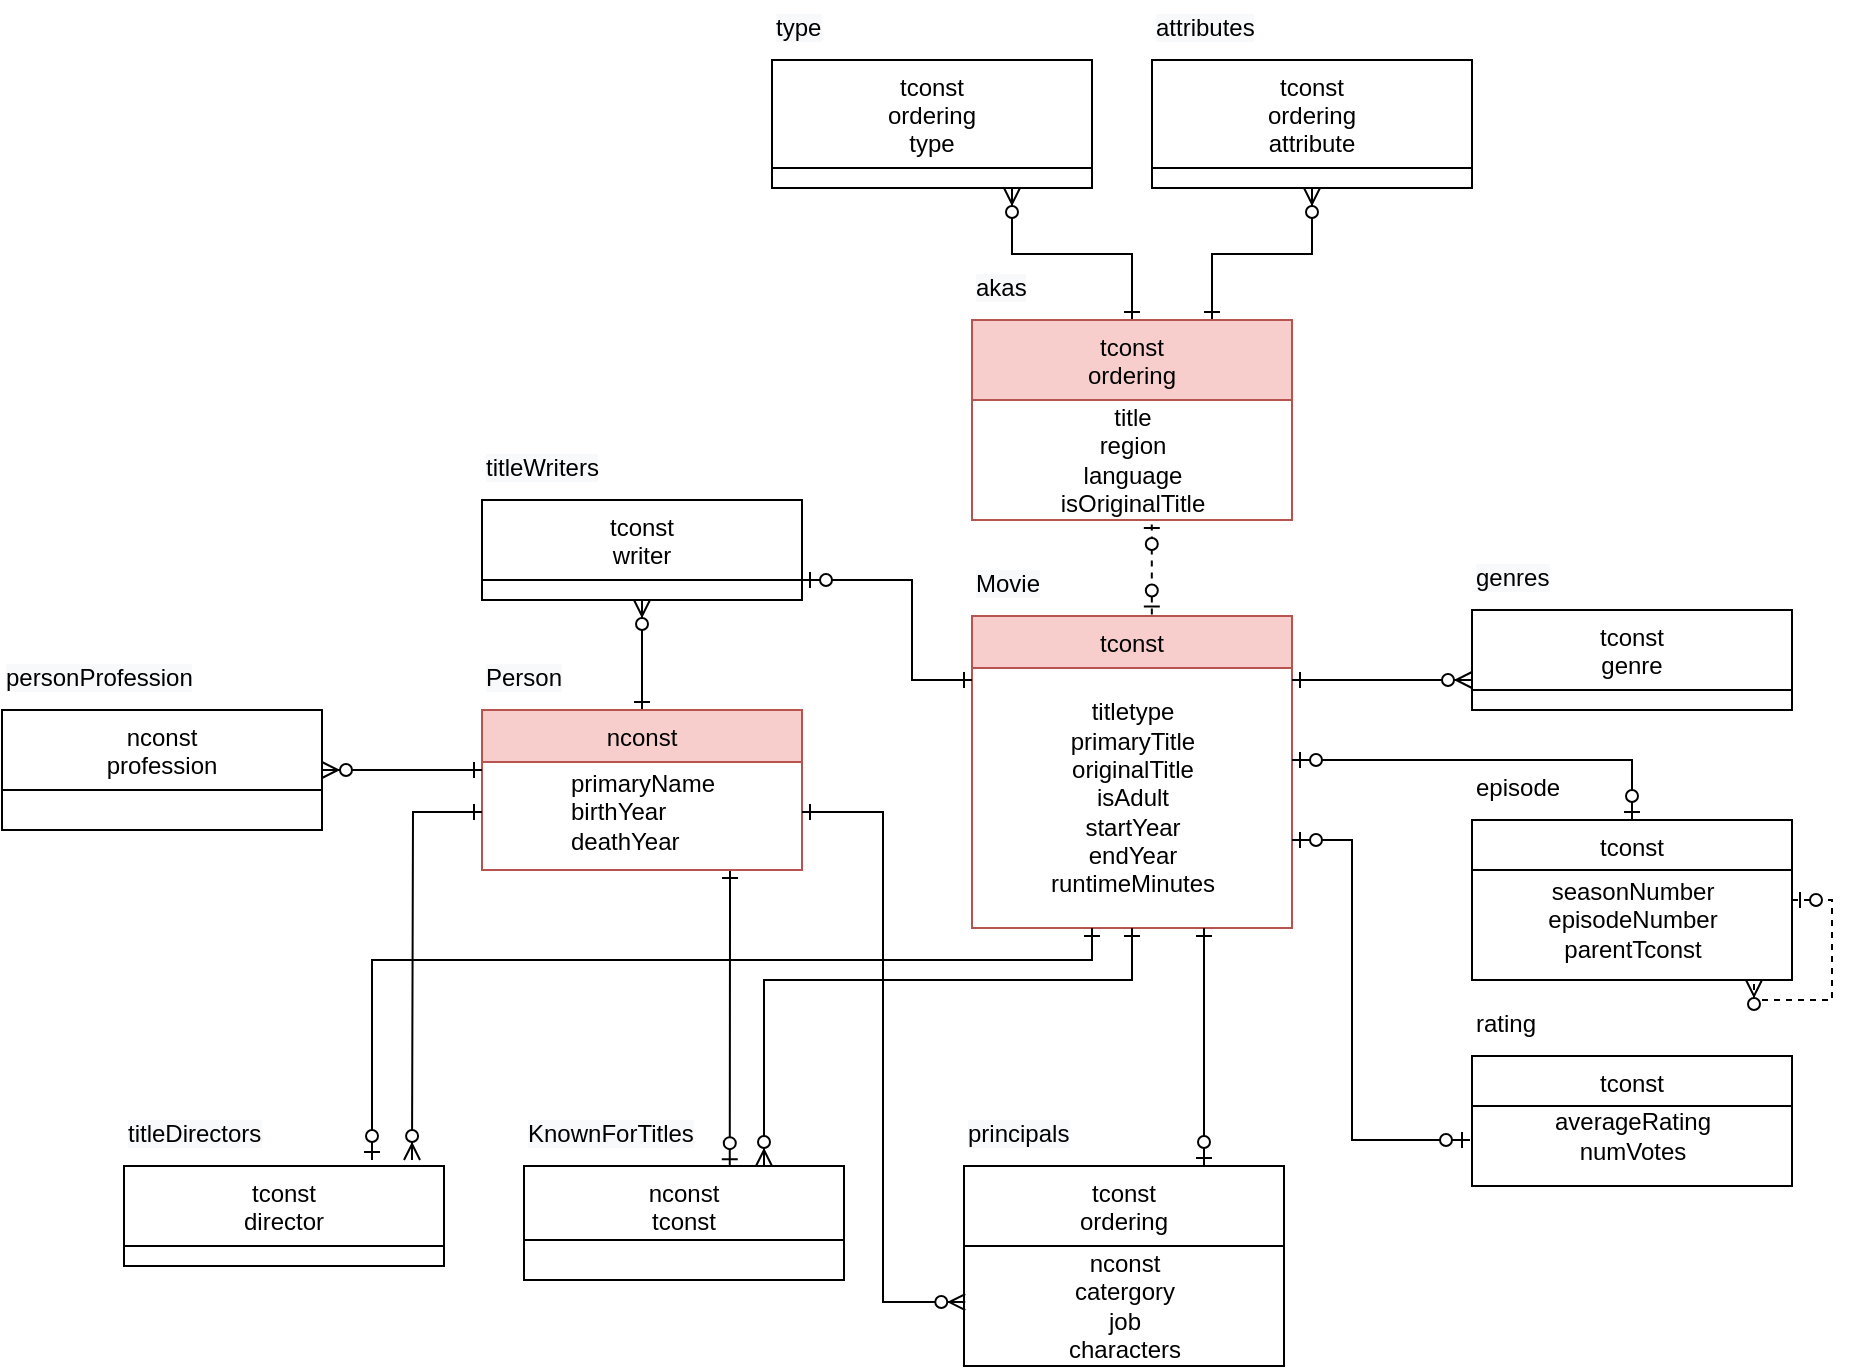 <mxfile version="14.7.7" type="device"><diagram id="C5RBs43oDa-KdzZeNtuy" name="Page-1"><mxGraphModel dx="1865" dy="1748" grid="1" gridSize="10" guides="1" tooltips="1" connect="1" arrows="1" fold="1" page="1" pageScale="1" pageWidth="827" pageHeight="1169" math="0" shadow="0"><root><mxCell id="WIyWlLk6GJQsqaUBKTNV-0"/><mxCell id="WIyWlLk6GJQsqaUBKTNV-1" parent="WIyWlLk6GJQsqaUBKTNV-0"/><mxCell id="xolu4xJuUfZisWvBj1_J-13" style="edgeStyle=orthogonalEdgeStyle;rounded=0;orthogonalLoop=1;jettySize=auto;html=1;exitX=0.562;exitY=-0.005;exitDx=0;exitDy=0;startArrow=ERzeroToOne;startFill=1;endArrow=ERzeroToOne;endFill=1;exitPerimeter=0;dashed=1;" parent="WIyWlLk6GJQsqaUBKTNV-1" source="zkfFHV4jXpPFQw0GAbJ--0" target="59ytYH_ue-3u_atIHXwS-38" edge="1"><mxGeometry relative="1" as="geometry"><Array as="points"><mxPoint x="310" y="100"/><mxPoint x="310" y="100"/></Array></mxGeometry></mxCell><mxCell id="zkfFHV4jXpPFQw0GAbJ--0" value="tconst" style="swimlane;fontStyle=0;align=center;verticalAlign=top;childLayout=stackLayout;horizontal=1;startSize=26;horizontalStack=0;resizeParent=1;resizeLast=0;collapsible=1;marginBottom=0;rounded=0;shadow=0;strokeWidth=1;fillColor=#f8cecc;strokeColor=#b85450;" parent="WIyWlLk6GJQsqaUBKTNV-1" vertex="1"><mxGeometry x="220" y="128" width="160" height="156" as="geometry"><mxRectangle x="230" y="140" width="160" height="26" as="alternateBounds"/></mxGeometry></mxCell><mxCell id="59ytYH_ue-3u_atIHXwS-6" value="&lt;span&gt;&lt;br&gt;titletype&lt;/span&gt;&lt;br style=&quot;padding: 0px ; margin: 0px&quot;&gt;&lt;span&gt;primaryTitle&lt;/span&gt;&lt;br style=&quot;padding: 0px ; margin: 0px&quot;&gt;&lt;span&gt;originalTitle&lt;/span&gt;&lt;br style=&quot;padding: 0px ; margin: 0px&quot;&gt;&lt;span&gt;isAdult&lt;/span&gt;&lt;br style=&quot;padding: 0px ; margin: 0px&quot;&gt;&lt;span&gt;startYear&lt;/span&gt;&lt;br style=&quot;padding: 0px ; margin: 0px&quot;&gt;&lt;span&gt;endYear&lt;/span&gt;&lt;br style=&quot;padding: 0px ; margin: 0px&quot;&gt;&lt;span&gt;runtimeMinutes&lt;br&gt;&lt;/span&gt;&lt;div&gt;&lt;br&gt;&lt;/div&gt;" style="text;html=1;align=center;verticalAlign=middle;resizable=0;points=[];autosize=1;strokeColor=none;" parent="zkfFHV4jXpPFQw0GAbJ--0" vertex="1"><mxGeometry y="26" width="160" height="130" as="geometry"/></mxCell><mxCell id="59ytYH_ue-3u_atIHXwS-0" value="&lt;span style=&quot;color: rgb(0, 0, 0); font-family: helvetica; font-size: 12px; font-style: normal; font-weight: 400; letter-spacing: normal; text-align: center; text-indent: 0px; text-transform: none; word-spacing: 0px; background-color: rgb(248, 249, 250); display: inline; float: none;&quot;&gt;Movie&lt;/span&gt;" style="text;whiteSpace=wrap;html=1;" parent="WIyWlLk6GJQsqaUBKTNV-1" vertex="1"><mxGeometry x="220" y="98" width="60" height="30" as="geometry"/></mxCell><mxCell id="59ytYH_ue-3u_atIHXwS-11" value="tconst&#10;genre" style="swimlane;fontStyle=0;align=center;verticalAlign=top;childLayout=stackLayout;horizontal=1;startSize=40;horizontalStack=0;resizeParent=1;resizeLast=0;collapsible=1;marginBottom=0;rounded=0;shadow=0;strokeWidth=1;" parent="WIyWlLk6GJQsqaUBKTNV-1" vertex="1"><mxGeometry x="470" y="125" width="160" height="50" as="geometry"><mxRectangle x="230" y="140" width="160" height="26" as="alternateBounds"/></mxGeometry></mxCell><mxCell id="59ytYH_ue-3u_atIHXwS-13" value="&lt;span style=&quot;color: rgb(0 , 0 , 0) ; font-family: &amp;#34;helvetica&amp;#34; ; font-size: 12px ; font-style: normal ; font-weight: 400 ; letter-spacing: normal ; text-align: center ; text-indent: 0px ; text-transform: none ; word-spacing: 0px ; background-color: rgb(248 , 249 , 250) ; display: inline ; float: none&quot;&gt;genres&lt;/span&gt;" style="text;whiteSpace=wrap;html=1;" parent="WIyWlLk6GJQsqaUBKTNV-1" vertex="1"><mxGeometry x="470" y="95" width="60" height="30" as="geometry"/></mxCell><mxCell id="59ytYH_ue-3u_atIHXwS-18" value="&lt;span style=&quot;color: rgb(0 , 0 , 0) ; font-family: &amp;#34;helvetica&amp;#34; ; font-size: 12px ; font-style: normal ; font-weight: 400 ; letter-spacing: normal ; text-align: center ; text-indent: 0px ; text-transform: none ; word-spacing: 0px ; background-color: rgb(248 , 249 , 250) ; display: inline ; float: none&quot;&gt;type&lt;/span&gt;" style="text;whiteSpace=wrap;html=1;" parent="WIyWlLk6GJQsqaUBKTNV-1" vertex="1"><mxGeometry x="120" y="-180" width="60" height="30" as="geometry"/></mxCell><mxCell id="59ytYH_ue-3u_atIHXwS-19" value="tconst&#10;ordering&#10;attribute" style="swimlane;fontStyle=0;align=center;verticalAlign=top;childLayout=stackLayout;horizontal=1;startSize=54;horizontalStack=0;resizeParent=1;resizeLast=0;collapsible=1;marginBottom=0;rounded=0;shadow=0;strokeWidth=1;" parent="WIyWlLk6GJQsqaUBKTNV-1" vertex="1"><mxGeometry x="310" y="-150" width="160" height="64" as="geometry"><mxRectangle x="230" y="140" width="160" height="26" as="alternateBounds"/></mxGeometry></mxCell><mxCell id="59ytYH_ue-3u_atIHXwS-20" value="&lt;span style=&quot;color: rgb(0 , 0 , 0) ; font-family: &amp;#34;helvetica&amp;#34; ; font-size: 12px ; font-style: normal ; font-weight: 400 ; letter-spacing: normal ; text-align: center ; text-indent: 0px ; text-transform: none ; word-spacing: 0px ; background-color: rgb(248 , 249 , 250) ; display: inline ; float: none&quot;&gt;attributes&lt;/span&gt;" style="text;whiteSpace=wrap;html=1;" parent="WIyWlLk6GJQsqaUBKTNV-1" vertex="1"><mxGeometry x="310" y="-180" width="60" height="30" as="geometry"/></mxCell><mxCell id="59ytYH_ue-3u_atIHXwS-21" value="tconst&#10;ordering&#10;type" style="swimlane;fontStyle=0;align=center;verticalAlign=top;childLayout=stackLayout;horizontal=1;startSize=54;horizontalStack=0;resizeParent=1;resizeLast=0;collapsible=1;marginBottom=0;rounded=0;shadow=0;strokeWidth=1;" parent="WIyWlLk6GJQsqaUBKTNV-1" vertex="1"><mxGeometry x="120" y="-150" width="160" height="64" as="geometry"><mxRectangle x="230" y="140" width="160" height="26" as="alternateBounds"/></mxGeometry></mxCell><mxCell id="59ytYH_ue-3u_atIHXwS-22" value="tconst&#10;director" style="swimlane;fontStyle=0;align=center;verticalAlign=top;childLayout=stackLayout;horizontal=1;startSize=40;horizontalStack=0;resizeParent=1;resizeLast=0;collapsible=1;marginBottom=0;rounded=0;shadow=0;strokeWidth=1;" parent="WIyWlLk6GJQsqaUBKTNV-1" vertex="1"><mxGeometry x="-204" y="403" width="160" height="50" as="geometry"><mxRectangle x="230" y="140" width="160" height="26" as="alternateBounds"/></mxGeometry></mxCell><mxCell id="59ytYH_ue-3u_atIHXwS-23" value="&lt;span style=&quot;color: rgb(0 , 0 , 0) ; font-family: &amp;#34;helvetica&amp;#34; ; font-size: 12px ; font-style: normal ; font-weight: 400 ; letter-spacing: normal ; text-align: center ; text-indent: 0px ; text-transform: none ; word-spacing: 0px ; background-color: rgb(248 , 249 , 250) ; display: inline ; float: none&quot;&gt;titleDirectors&lt;/span&gt;" style="text;whiteSpace=wrap;html=1;" parent="WIyWlLk6GJQsqaUBKTNV-1" vertex="1"><mxGeometry x="-204" y="373" width="60" height="30" as="geometry"/></mxCell><mxCell id="59ytYH_ue-3u_atIHXwS-29" value="tconst&#10;writer" style="swimlane;fontStyle=0;align=center;verticalAlign=top;childLayout=stackLayout;horizontal=1;startSize=40;horizontalStack=0;resizeParent=1;resizeLast=0;collapsible=1;marginBottom=0;rounded=0;shadow=0;strokeWidth=1;" parent="WIyWlLk6GJQsqaUBKTNV-1" vertex="1"><mxGeometry x="-25" y="70" width="160" height="50" as="geometry"><mxRectangle x="230" y="140" width="160" height="26" as="alternateBounds"/></mxGeometry></mxCell><mxCell id="59ytYH_ue-3u_atIHXwS-30" value="&lt;span style=&quot;color: rgb(0 , 0 , 0) ; font-family: &amp;#34;helvetica&amp;#34; ; font-size: 12px ; font-style: normal ; font-weight: 400 ; letter-spacing: normal ; text-align: center ; text-indent: 0px ; text-transform: none ; word-spacing: 0px ; background-color: rgb(248 , 249 , 250) ; display: inline ; float: none&quot;&gt;titleWriters&lt;/span&gt;" style="text;whiteSpace=wrap;html=1;" parent="WIyWlLk6GJQsqaUBKTNV-1" vertex="1"><mxGeometry x="-25" y="40" width="60" height="30" as="geometry"/></mxCell><mxCell id="59ytYH_ue-3u_atIHXwS-31" value="tconst&#10;ordering" style="swimlane;fontStyle=0;align=center;verticalAlign=top;childLayout=stackLayout;horizontal=1;startSize=40;horizontalStack=0;resizeParent=1;resizeLast=0;collapsible=1;marginBottom=0;rounded=0;shadow=0;strokeWidth=1;" parent="WIyWlLk6GJQsqaUBKTNV-1" vertex="1"><mxGeometry x="216" y="403" width="160" height="100" as="geometry"><mxRectangle x="230" y="140" width="160" height="26" as="alternateBounds"/></mxGeometry></mxCell><mxCell id="59ytYH_ue-3u_atIHXwS-33" value="nconst&lt;br&gt;catergory&lt;br&gt;job&lt;br&gt;characters&lt;br&gt;" style="text;html=1;align=center;verticalAlign=middle;resizable=0;points=[];autosize=1;strokeColor=none;" parent="59ytYH_ue-3u_atIHXwS-31" vertex="1"><mxGeometry y="40" width="160" height="60" as="geometry"/></mxCell><mxCell id="59ytYH_ue-3u_atIHXwS-32" value="&lt;span style=&quot;color: rgb(0 , 0 , 0) ; font-family: &amp;#34;helvetica&amp;#34; ; font-size: 12px ; font-style: normal ; font-weight: 400 ; letter-spacing: normal ; text-align: center ; text-indent: 0px ; text-transform: none ; word-spacing: 0px ; background-color: rgb(248 , 249 , 250) ; display: inline ; float: none&quot;&gt;principals&lt;/span&gt;" style="text;whiteSpace=wrap;html=1;" parent="WIyWlLk6GJQsqaUBKTNV-1" vertex="1"><mxGeometry x="216" y="373" width="60" height="30" as="geometry"/></mxCell><mxCell id="xolu4xJuUfZisWvBj1_J-14" style="edgeStyle=orthogonalEdgeStyle;rounded=0;orthogonalLoop=1;jettySize=auto;html=1;entryX=0.75;entryY=1;entryDx=0;entryDy=0;startArrow=ERone;startFill=0;endArrow=ERzeroToMany;endFill=1;" parent="WIyWlLk6GJQsqaUBKTNV-1" source="59ytYH_ue-3u_atIHXwS-37" target="59ytYH_ue-3u_atIHXwS-21" edge="1"><mxGeometry relative="1" as="geometry"/></mxCell><mxCell id="xolu4xJuUfZisWvBj1_J-15" style="edgeStyle=orthogonalEdgeStyle;rounded=0;orthogonalLoop=1;jettySize=auto;html=1;exitX=0.75;exitY=0;exitDx=0;exitDy=0;entryX=0.5;entryY=1;entryDx=0;entryDy=0;startArrow=ERone;startFill=0;endArrow=ERzeroToMany;endFill=1;" parent="WIyWlLk6GJQsqaUBKTNV-1" source="59ytYH_ue-3u_atIHXwS-37" target="59ytYH_ue-3u_atIHXwS-19" edge="1"><mxGeometry relative="1" as="geometry"/></mxCell><mxCell id="59ytYH_ue-3u_atIHXwS-37" value="tconst&#10;ordering" style="swimlane;fontStyle=0;align=center;verticalAlign=top;childLayout=stackLayout;horizontal=1;startSize=40;horizontalStack=0;resizeParent=1;resizeLast=0;collapsible=1;marginBottom=0;rounded=0;shadow=0;strokeWidth=1;fillColor=#f8cecc;strokeColor=#b85450;" parent="WIyWlLk6GJQsqaUBKTNV-1" vertex="1"><mxGeometry x="220" y="-20" width="160" height="100" as="geometry"><mxRectangle x="230" y="140" width="160" height="26" as="alternateBounds"/></mxGeometry></mxCell><mxCell id="59ytYH_ue-3u_atIHXwS-38" value="title&lt;br&gt;region&lt;br&gt;language&lt;br&gt;isOriginalTitle" style="text;html=1;align=center;verticalAlign=middle;resizable=0;points=[];autosize=1;strokeColor=none;" parent="59ytYH_ue-3u_atIHXwS-37" vertex="1"><mxGeometry y="40" width="160" height="60" as="geometry"/></mxCell><mxCell id="59ytYH_ue-3u_atIHXwS-39" value="&lt;span style=&quot;color: rgb(0 , 0 , 0) ; font-family: &amp;#34;helvetica&amp;#34; ; font-size: 12px ; font-style: normal ; font-weight: 400 ; letter-spacing: normal ; text-align: center ; text-indent: 0px ; text-transform: none ; word-spacing: 0px ; background-color: rgb(248 , 249 , 250) ; display: inline ; float: none&quot;&gt;akas&lt;/span&gt;" style="text;whiteSpace=wrap;html=1;" parent="WIyWlLk6GJQsqaUBKTNV-1" vertex="1"><mxGeometry x="220" y="-50" width="60" height="30" as="geometry"/></mxCell><mxCell id="xolu4xJuUfZisWvBj1_J-7" style="edgeStyle=orthogonalEdgeStyle;rounded=0;orthogonalLoop=1;jettySize=auto;html=1;entryX=0.643;entryY=0.01;entryDx=0;entryDy=0;entryPerimeter=0;startArrow=ERone;startFill=0;endArrow=ERzeroToOne;endFill=1;" parent="WIyWlLk6GJQsqaUBKTNV-1" source="59ytYH_ue-3u_atIHXwS-45" target="59ytYH_ue-3u_atIHXwS-48" edge="1"><mxGeometry relative="1" as="geometry"><Array as="points"><mxPoint x="99" y="280"/><mxPoint x="99" y="280"/></Array></mxGeometry></mxCell><mxCell id="xolu4xJuUfZisWvBj1_J-10" style="edgeStyle=orthogonalEdgeStyle;rounded=0;orthogonalLoop=1;jettySize=auto;html=1;entryX=0.5;entryY=1;entryDx=0;entryDy=0;startArrow=ERone;startFill=0;endArrow=ERzeroToMany;endFill=1;" parent="WIyWlLk6GJQsqaUBKTNV-1" source="59ytYH_ue-3u_atIHXwS-45" target="59ytYH_ue-3u_atIHXwS-29" edge="1"><mxGeometry relative="1" as="geometry"/></mxCell><mxCell id="59ytYH_ue-3u_atIHXwS-45" value="nconst" style="swimlane;fontStyle=0;align=center;verticalAlign=top;childLayout=stackLayout;horizontal=1;startSize=26;horizontalStack=0;resizeParent=1;resizeLast=0;collapsible=1;marginBottom=0;rounded=0;shadow=0;strokeWidth=1;fillColor=#f8cecc;strokeColor=#b85450;" parent="WIyWlLk6GJQsqaUBKTNV-1" vertex="1"><mxGeometry x="-25" y="175" width="160" height="80" as="geometry"><mxRectangle x="230" y="140" width="160" height="26" as="alternateBounds"/></mxGeometry></mxCell><mxCell id="59ytYH_ue-3u_atIHXwS-46" value="&lt;div style=&quot;text-align: left&quot;&gt;primaryName&lt;/div&gt;&lt;div style=&quot;text-align: left&quot;&gt;birthYear&lt;/div&gt;&lt;div style=&quot;text-align: left&quot;&gt;deathYear&lt;/div&gt;" style="text;html=1;align=center;verticalAlign=middle;resizable=0;points=[];autosize=1;strokeColor=none;" parent="59ytYH_ue-3u_atIHXwS-45" vertex="1"><mxGeometry y="26" width="160" height="50" as="geometry"/></mxCell><mxCell id="59ytYH_ue-3u_atIHXwS-47" value="&lt;span style=&quot;color: rgb(0 , 0 , 0) ; font-family: &amp;#34;helvetica&amp;#34; ; font-size: 12px ; font-style: normal ; font-weight: 400 ; letter-spacing: normal ; text-align: center ; text-indent: 0px ; text-transform: none ; word-spacing: 0px ; background-color: rgb(248 , 249 , 250) ; display: inline ; float: none&quot;&gt;Person&lt;/span&gt;" style="text;whiteSpace=wrap;html=1;" parent="WIyWlLk6GJQsqaUBKTNV-1" vertex="1"><mxGeometry x="-25" y="145" width="60" height="30" as="geometry"/></mxCell><mxCell id="59ytYH_ue-3u_atIHXwS-48" value="nconst&#10;tconst" style="swimlane;fontStyle=0;align=center;verticalAlign=top;childLayout=stackLayout;horizontal=1;startSize=37;horizontalStack=0;resizeParent=1;resizeLast=0;collapsible=1;marginBottom=0;rounded=0;shadow=0;strokeWidth=1;" parent="WIyWlLk6GJQsqaUBKTNV-1" vertex="1"><mxGeometry x="-4" y="403" width="160" height="57" as="geometry"><mxRectangle x="230" y="140" width="160" height="26" as="alternateBounds"/></mxGeometry></mxCell><mxCell id="59ytYH_ue-3u_atIHXwS-49" value="&lt;div style=&quot;text-align: left&quot;&gt;&lt;br&gt;&lt;/div&gt;" style="text;html=1;align=center;verticalAlign=middle;resizable=0;points=[];autosize=1;strokeColor=none;" parent="59ytYH_ue-3u_atIHXwS-48" vertex="1"><mxGeometry y="37" width="160" height="20" as="geometry"/></mxCell><mxCell id="59ytYH_ue-3u_atIHXwS-50" value="&lt;span style=&quot;color: rgb(0 , 0 , 0) ; font-family: &amp;#34;helvetica&amp;#34; ; font-size: 12px ; font-style: normal ; font-weight: 400 ; letter-spacing: normal ; text-align: center ; text-indent: 0px ; text-transform: none ; word-spacing: 0px ; background-color: rgb(248 , 249 , 250) ; display: inline ; float: none&quot;&gt;KnownForTitles&lt;/span&gt;" style="text;whiteSpace=wrap;html=1;" parent="WIyWlLk6GJQsqaUBKTNV-1" vertex="1"><mxGeometry x="-4" y="373" width="60" height="30" as="geometry"/></mxCell><mxCell id="59ytYH_ue-3u_atIHXwS-51" value="nconst&#10;profession&#10;" style="swimlane;fontStyle=0;align=center;verticalAlign=top;childLayout=stackLayout;horizontal=1;startSize=40;horizontalStack=0;resizeParent=1;resizeLast=0;collapsible=1;marginBottom=0;rounded=0;shadow=0;strokeWidth=1;" parent="WIyWlLk6GJQsqaUBKTNV-1" vertex="1"><mxGeometry x="-265" y="175" width="160" height="60" as="geometry"><mxRectangle x="230" y="140" width="160" height="26" as="alternateBounds"/></mxGeometry></mxCell><mxCell id="59ytYH_ue-3u_atIHXwS-52" value="&lt;div style=&quot;text-align: left&quot;&gt;&lt;br&gt;&lt;/div&gt;" style="text;html=1;align=center;verticalAlign=middle;resizable=0;points=[];autosize=1;strokeColor=none;" parent="59ytYH_ue-3u_atIHXwS-51" vertex="1"><mxGeometry y="40" width="160" height="20" as="geometry"/></mxCell><mxCell id="59ytYH_ue-3u_atIHXwS-53" value="&lt;span style=&quot;color: rgb(0 , 0 , 0) ; font-family: &amp;#34;helvetica&amp;#34; ; font-size: 12px ; font-style: normal ; font-weight: 400 ; letter-spacing: normal ; text-align: center ; text-indent: 0px ; text-transform: none ; word-spacing: 0px ; background-color: rgb(248 , 249 , 250) ; display: inline ; float: none&quot;&gt;personProfession&lt;/span&gt;" style="text;whiteSpace=wrap;html=1;" parent="WIyWlLk6GJQsqaUBKTNV-1" vertex="1"><mxGeometry x="-265" y="145" width="60" height="30" as="geometry"/></mxCell><mxCell id="xolu4xJuUfZisWvBj1_J-1" style="edgeStyle=orthogonalEdgeStyle;rounded=0;orthogonalLoop=1;jettySize=auto;html=1;startArrow=ERone;startFill=0;endArrow=ERzeroToOne;endFill=1;" parent="WIyWlLk6GJQsqaUBKTNV-1" source="59ytYH_ue-3u_atIHXwS-6" edge="1"><mxGeometry relative="1" as="geometry"><mxPoint x="-80" y="400" as="targetPoint"/><Array as="points"><mxPoint x="280" y="300"/><mxPoint x="-80" y="300"/></Array></mxGeometry></mxCell><mxCell id="xolu4xJuUfZisWvBj1_J-4" style="edgeStyle=orthogonalEdgeStyle;rounded=0;orthogonalLoop=1;jettySize=auto;html=1;startArrow=ERone;startFill=0;endArrow=ERzeroToOne;endFill=1;" parent="WIyWlLk6GJQsqaUBKTNV-1" source="59ytYH_ue-3u_atIHXwS-6" edge="1"><mxGeometry relative="1" as="geometry"><mxPoint x="135" y="110" as="targetPoint"/><Array as="points"><mxPoint x="190" y="160"/><mxPoint x="190" y="110"/><mxPoint x="135" y="110"/></Array></mxGeometry></mxCell><mxCell id="xolu4xJuUfZisWvBj1_J-5" style="edgeStyle=orthogonalEdgeStyle;rounded=0;orthogonalLoop=1;jettySize=auto;html=1;entryX=0.75;entryY=0;entryDx=0;entryDy=0;startArrow=ERone;startFill=0;endArrow=ERzeroToMany;endFill=1;" parent="WIyWlLk6GJQsqaUBKTNV-1" source="59ytYH_ue-3u_atIHXwS-6" target="59ytYH_ue-3u_atIHXwS-48" edge="1"><mxGeometry relative="1" as="geometry"><Array as="points"><mxPoint x="116" y="310"/></Array></mxGeometry></mxCell><mxCell id="xolu4xJuUfZisWvBj1_J-6" style="edgeStyle=orthogonalEdgeStyle;rounded=0;orthogonalLoop=1;jettySize=auto;html=1;entryX=0.75;entryY=0;entryDx=0;entryDy=0;startArrow=ERone;startFill=0;endArrow=ERzeroToOne;endFill=1;" parent="WIyWlLk6GJQsqaUBKTNV-1" source="59ytYH_ue-3u_atIHXwS-6" target="59ytYH_ue-3u_atIHXwS-31" edge="1"><mxGeometry relative="1" as="geometry"><Array as="points"><mxPoint x="336" y="340"/><mxPoint x="336" y="340"/></Array></mxGeometry></mxCell><mxCell id="xolu4xJuUfZisWvBj1_J-9" style="edgeStyle=orthogonalEdgeStyle;rounded=0;orthogonalLoop=1;jettySize=auto;html=1;startArrow=ERone;startFill=0;endArrow=ERzeroToMany;endFill=1;" parent="WIyWlLk6GJQsqaUBKTNV-1" source="59ytYH_ue-3u_atIHXwS-46" edge="1"><mxGeometry relative="1" as="geometry"><mxPoint x="-60" y="400" as="targetPoint"/></mxGeometry></mxCell><mxCell id="xolu4xJuUfZisWvBj1_J-11" style="edgeStyle=orthogonalEdgeStyle;rounded=0;orthogonalLoop=1;jettySize=auto;html=1;entryX=1;entryY=0.5;entryDx=0;entryDy=0;startArrow=ERone;startFill=0;endArrow=ERzeroToMany;endFill=1;" parent="WIyWlLk6GJQsqaUBKTNV-1" source="59ytYH_ue-3u_atIHXwS-46" target="59ytYH_ue-3u_atIHXwS-51" edge="1"><mxGeometry relative="1" as="geometry"><Array as="points"><mxPoint x="-50" y="205"/><mxPoint x="-50" y="205"/></Array></mxGeometry></mxCell><mxCell id="xolu4xJuUfZisWvBj1_J-12" style="edgeStyle=orthogonalEdgeStyle;rounded=0;orthogonalLoop=1;jettySize=auto;html=1;startArrow=ERone;startFill=0;endArrow=ERzeroToMany;endFill=1;" parent="WIyWlLk6GJQsqaUBKTNV-1" source="59ytYH_ue-3u_atIHXwS-6" target="59ytYH_ue-3u_atIHXwS-11" edge="1"><mxGeometry relative="1" as="geometry"><Array as="points"><mxPoint x="440" y="160"/><mxPoint x="440" y="160"/></Array></mxGeometry></mxCell><mxCell id="xolu4xJuUfZisWvBj1_J-16" style="edgeStyle=orthogonalEdgeStyle;rounded=0;orthogonalLoop=1;jettySize=auto;html=1;entryX=0.004;entryY=0.467;entryDx=0;entryDy=0;entryPerimeter=0;startArrow=ERone;startFill=0;endArrow=ERzeroToMany;endFill=1;" parent="WIyWlLk6GJQsqaUBKTNV-1" source="59ytYH_ue-3u_atIHXwS-46" target="59ytYH_ue-3u_atIHXwS-33" edge="1"><mxGeometry relative="1" as="geometry"/></mxCell><mxCell id="gfmHYX49x_VPNDzosHwC-0" value="tconst" style="swimlane;fontStyle=0;align=center;verticalAlign=top;childLayout=stackLayout;horizontal=1;startSize=25;horizontalStack=0;resizeParent=1;resizeLast=0;collapsible=1;marginBottom=0;rounded=0;shadow=0;strokeWidth=1;" parent="WIyWlLk6GJQsqaUBKTNV-1" vertex="1"><mxGeometry x="470" y="230" width="160" height="80" as="geometry"><mxRectangle x="230" y="140" width="160" height="26" as="alternateBounds"/></mxGeometry></mxCell><mxCell id="gfmHYX49x_VPNDzosHwC-4" value="&lt;span&gt;seasonNumber&lt;/span&gt;&lt;br&gt;&lt;div&gt;episodeNumber&lt;/div&gt;&lt;div&gt;&lt;span&gt;parentTconst&lt;/span&gt;&lt;br&gt;&lt;/div&gt;" style="text;html=1;align=center;verticalAlign=middle;resizable=0;points=[];autosize=1;strokeColor=none;" parent="gfmHYX49x_VPNDzosHwC-0" vertex="1"><mxGeometry y="25" width="160" height="50" as="geometry"/></mxCell><mxCell id="gfmHYX49x_VPNDzosHwC-1" value="&lt;div style=&quot;text-align: center&quot;&gt;&lt;span&gt;&lt;font face=&quot;helvetica&quot;&gt;episode&lt;/font&gt;&lt;/span&gt;&lt;/div&gt;" style="text;whiteSpace=wrap;html=1;" parent="WIyWlLk6GJQsqaUBKTNV-1" vertex="1"><mxGeometry x="470" y="200" width="60" height="30" as="geometry"/></mxCell><mxCell id="gfmHYX49x_VPNDzosHwC-3" value="&lt;div style=&quot;text-align: center&quot;&gt;&lt;span&gt;&lt;font face=&quot;helvetica&quot;&gt;rating&lt;/font&gt;&lt;/span&gt;&lt;/div&gt;" style="text;whiteSpace=wrap;html=1;" parent="WIyWlLk6GJQsqaUBKTNV-1" vertex="1"><mxGeometry x="470" y="318" width="60" height="30" as="geometry"/></mxCell><mxCell id="gfmHYX49x_VPNDzosHwC-5" value="tconst" style="swimlane;fontStyle=0;align=center;verticalAlign=top;childLayout=stackLayout;horizontal=1;startSize=25;horizontalStack=0;resizeParent=1;resizeLast=0;collapsible=1;marginBottom=0;rounded=0;shadow=0;strokeWidth=1;" parent="WIyWlLk6GJQsqaUBKTNV-1" vertex="1"><mxGeometry x="470" y="348" width="160" height="65" as="geometry"><mxRectangle x="230" y="140" width="160" height="26" as="alternateBounds"/></mxGeometry></mxCell><mxCell id="gfmHYX49x_VPNDzosHwC-6" value="&lt;div&gt;averageRating&lt;/div&gt;&lt;div&gt;numVotes&lt;/div&gt;" style="text;html=1;align=center;verticalAlign=middle;resizable=0;points=[];autosize=1;strokeColor=none;" parent="gfmHYX49x_VPNDzosHwC-5" vertex="1"><mxGeometry y="25" width="160" height="30" as="geometry"/></mxCell><mxCell id="gfmHYX49x_VPNDzosHwC-7" style="edgeStyle=orthogonalEdgeStyle;rounded=0;orthogonalLoop=1;jettySize=auto;html=1;entryX=0.5;entryY=0;entryDx=0;entryDy=0;endArrow=ERzeroToOne;endFill=1;startArrow=ERzeroToOne;startFill=1;" parent="WIyWlLk6GJQsqaUBKTNV-1" source="59ytYH_ue-3u_atIHXwS-6" target="gfmHYX49x_VPNDzosHwC-0" edge="1"><mxGeometry relative="1" as="geometry"><Array as="points"><mxPoint x="550" y="200"/></Array></mxGeometry></mxCell><mxCell id="gfmHYX49x_VPNDzosHwC-9" style="edgeStyle=orthogonalEdgeStyle;rounded=0;orthogonalLoop=1;jettySize=auto;html=1;startArrow=ERzeroToOne;startFill=1;endArrow=ERzeroToOne;endFill=1;" parent="WIyWlLk6GJQsqaUBKTNV-1" source="59ytYH_ue-3u_atIHXwS-6" edge="1"><mxGeometry relative="1" as="geometry"><mxPoint x="469" y="390" as="targetPoint"/><Array as="points"><mxPoint x="410" y="240"/><mxPoint x="410" y="390"/></Array></mxGeometry></mxCell><mxCell id="obSHVTHIc8N3LE_TzTdO-0" style="edgeStyle=orthogonalEdgeStyle;rounded=0;orthogonalLoop=1;jettySize=auto;html=1;startArrow=ERzeroToOne;startFill=1;endArrow=ERzeroToMany;endFill=1;dashed=1;" parent="WIyWlLk6GJQsqaUBKTNV-1" edge="1"><mxGeometry relative="1" as="geometry"><mxPoint x="611" y="310" as="targetPoint"/><Array as="points"><mxPoint x="650" y="270"/><mxPoint x="650" y="320"/><mxPoint x="611" y="320"/></Array><mxPoint x="630" y="270.0" as="sourcePoint"/></mxGeometry></mxCell></root></mxGraphModel></diagram></mxfile>